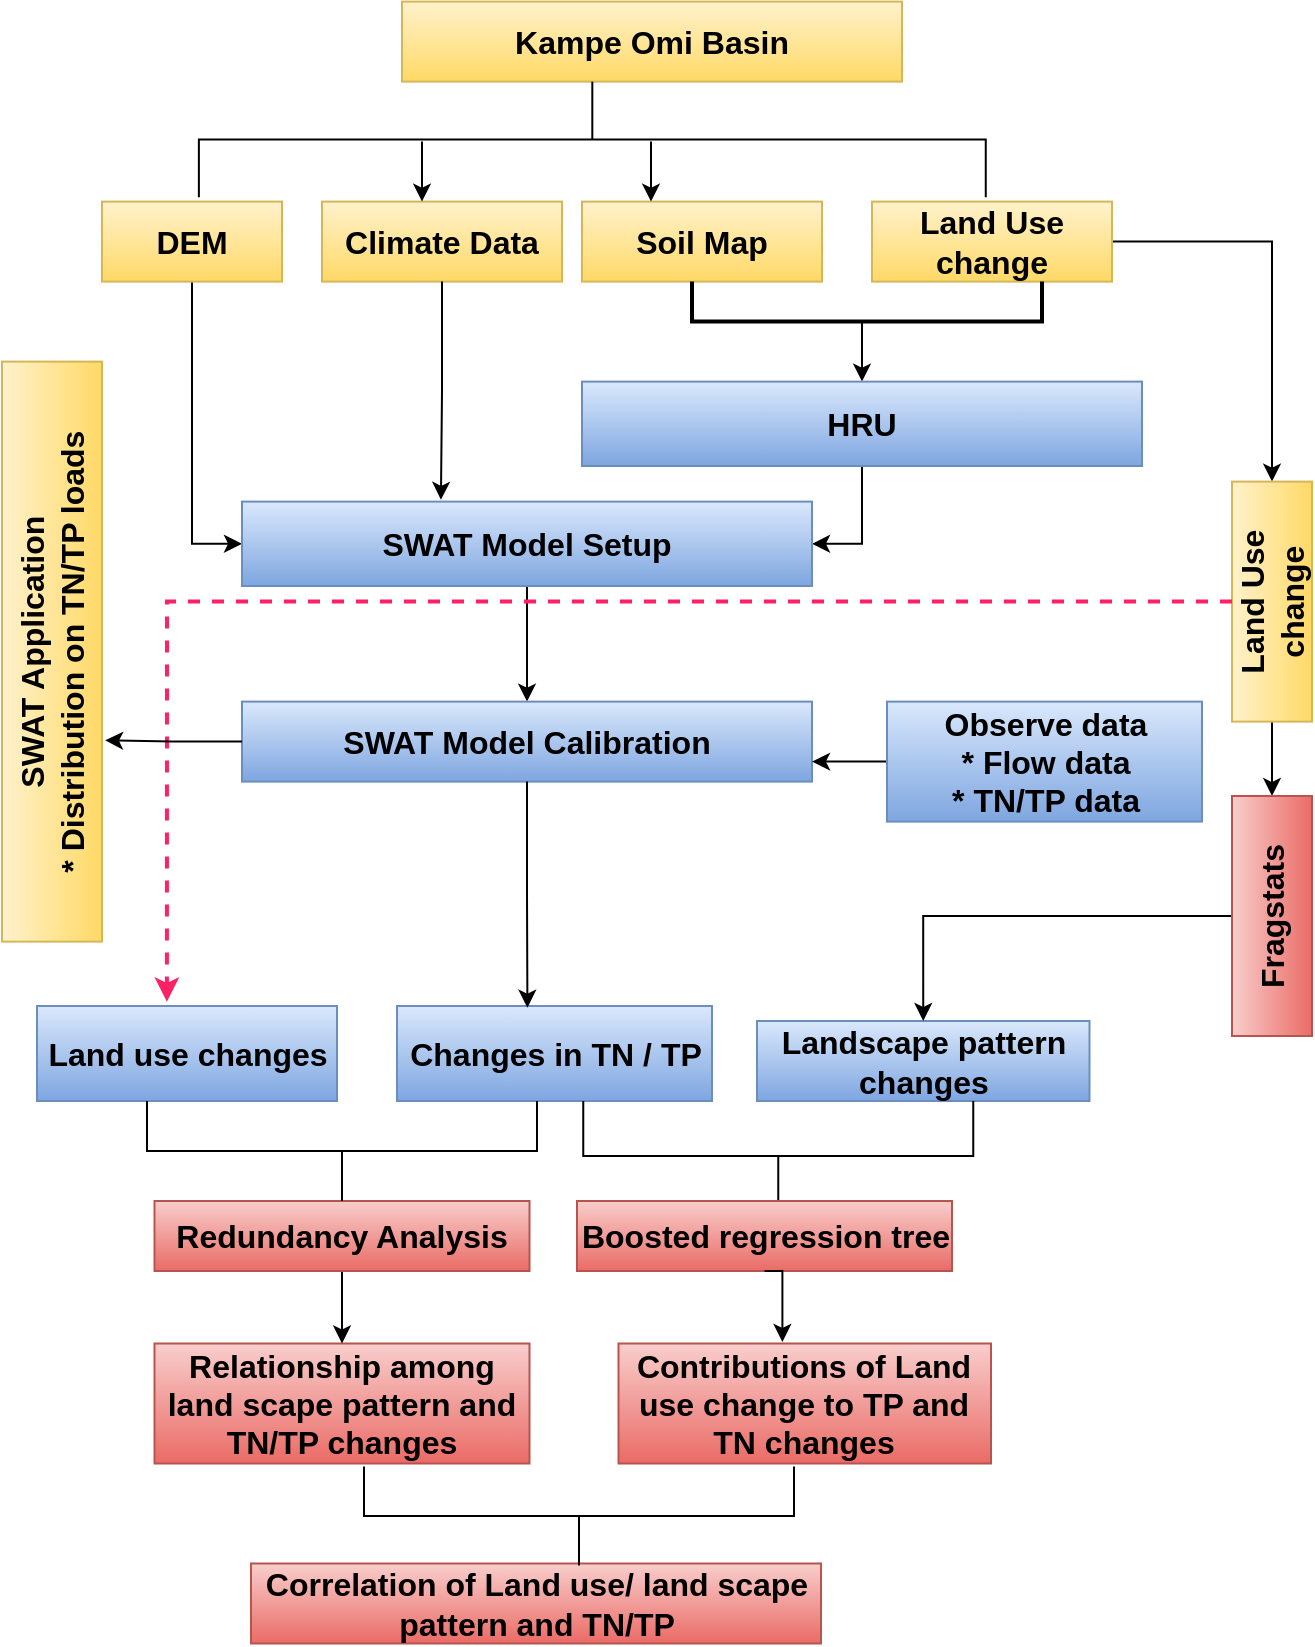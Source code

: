 <mxfile version="24.6.5" type="github">
  <diagram name="Page-1" id="xCr4jfHSZQgWvx64Xa0q">
    <mxGraphModel dx="1032" dy="501" grid="1" gridSize="10" guides="1" tooltips="1" connect="1" arrows="1" fold="1" page="1" pageScale="1" pageWidth="827" pageHeight="1169" math="0" shadow="0">
      <root>
        <mxCell id="0" />
        <mxCell id="1" parent="0" />
        <mxCell id="5VXCas5b-K14pC_EHum4-22" style="edgeStyle=orthogonalEdgeStyle;rounded=0;orthogonalLoop=1;jettySize=auto;html=1;exitX=0.5;exitY=1;exitDx=0;exitDy=0;entryX=0;entryY=0.5;entryDx=0;entryDy=0;" edge="1" parent="1" source="5VXCas5b-K14pC_EHum4-1" target="5VXCas5b-K14pC_EHum4-20">
          <mxGeometry relative="1" as="geometry" />
        </mxCell>
        <mxCell id="5VXCas5b-K14pC_EHum4-1" value="&lt;font style=&quot;font-size: 16px;&quot;&gt;&lt;b&gt;DEM&lt;/b&gt;&lt;/font&gt;" style="rounded=0;whiteSpace=wrap;html=1;fillColor=#fff2cc;gradientColor=#ffd966;strokeColor=#d6b656;" vertex="1" parent="1">
          <mxGeometry x="130" y="247.81" width="90" height="40" as="geometry" />
        </mxCell>
        <mxCell id="5VXCas5b-K14pC_EHum4-2" value="&lt;font style=&quot;font-size: 16px;&quot;&gt;&lt;b style=&quot;&quot;&gt;Climate Data&lt;/b&gt;&lt;/font&gt;" style="rounded=0;whiteSpace=wrap;html=1;fillColor=#fff2cc;gradientColor=#ffd966;strokeColor=#d6b656;" vertex="1" parent="1">
          <mxGeometry x="240" y="247.81" width="120" height="40" as="geometry" />
        </mxCell>
        <mxCell id="5VXCas5b-K14pC_EHum4-3" value="&lt;font style=&quot;font-size: 16px;&quot;&gt;&lt;b&gt;Soil Map&lt;/b&gt;&lt;/font&gt;" style="rounded=0;whiteSpace=wrap;html=1;fillColor=#fff2cc;gradientColor=#ffd966;strokeColor=#d6b656;" vertex="1" parent="1">
          <mxGeometry x="370" y="247.81" width="120" height="40" as="geometry" />
        </mxCell>
        <mxCell id="5VXCas5b-K14pC_EHum4-62" style="edgeStyle=orthogonalEdgeStyle;rounded=0;orthogonalLoop=1;jettySize=auto;html=1;exitX=1;exitY=0.5;exitDx=0;exitDy=0;entryX=1;entryY=0.5;entryDx=0;entryDy=0;" edge="1" parent="1" source="5VXCas5b-K14pC_EHum4-4" target="5VXCas5b-K14pC_EHum4-57">
          <mxGeometry relative="1" as="geometry" />
        </mxCell>
        <mxCell id="5VXCas5b-K14pC_EHum4-4" value="&lt;span style=&quot;font-size: 16px;&quot;&gt;&lt;b&gt;Land Use change&lt;/b&gt;&lt;/span&gt;" style="rounded=0;whiteSpace=wrap;html=1;fillColor=#fff2cc;gradientColor=#ffd966;strokeColor=#d6b656;" vertex="1" parent="1">
          <mxGeometry x="515" y="247.81" width="120" height="40" as="geometry" />
        </mxCell>
        <mxCell id="5VXCas5b-K14pC_EHum4-19" style="edgeStyle=orthogonalEdgeStyle;rounded=0;orthogonalLoop=1;jettySize=auto;html=1;exitX=0;exitY=0.5;exitDx=0;exitDy=0;exitPerimeter=0;entryX=0.5;entryY=0;entryDx=0;entryDy=0;" edge="1" parent="1" source="5VXCas5b-K14pC_EHum4-5" target="5VXCas5b-K14pC_EHum4-7">
          <mxGeometry relative="1" as="geometry" />
        </mxCell>
        <mxCell id="5VXCas5b-K14pC_EHum4-5" value="" style="strokeWidth=2;html=1;shape=mxgraph.flowchart.annotation_1;align=left;pointerEvents=1;rotation=-90;" vertex="1" parent="1">
          <mxGeometry x="502.5" y="210.31" width="20" height="175" as="geometry" />
        </mxCell>
        <mxCell id="5VXCas5b-K14pC_EHum4-23" style="edgeStyle=orthogonalEdgeStyle;rounded=0;orthogonalLoop=1;jettySize=auto;html=1;exitX=0.5;exitY=1;exitDx=0;exitDy=0;entryX=1;entryY=0.5;entryDx=0;entryDy=0;" edge="1" parent="1" source="5VXCas5b-K14pC_EHum4-7" target="5VXCas5b-K14pC_EHum4-20">
          <mxGeometry relative="1" as="geometry" />
        </mxCell>
        <mxCell id="5VXCas5b-K14pC_EHum4-7" value="&lt;span style=&quot;font-size: 16px;&quot;&gt;&lt;b&gt;HRU&lt;/b&gt;&lt;/span&gt;" style="rounded=0;whiteSpace=wrap;html=1;fillColor=#dae8fc;gradientColor=#7ea6e0;strokeColor=#6c8ebf;" vertex="1" parent="1">
          <mxGeometry x="370" y="337.81" width="280" height="42.19" as="geometry" />
        </mxCell>
        <mxCell id="5VXCas5b-K14pC_EHum4-8" value="&lt;font style=&quot;font-size: 16px;&quot;&gt;&lt;b&gt;Kampe Omi Basin&lt;/b&gt;&lt;/font&gt;" style="rounded=0;whiteSpace=wrap;html=1;fillColor=#fff2cc;strokeColor=#d6b656;gradientColor=#ffd966;" vertex="1" parent="1">
          <mxGeometry x="280" y="147.81" width="250" height="40" as="geometry" />
        </mxCell>
        <mxCell id="5VXCas5b-K14pC_EHum4-13" value="" style="strokeWidth=1;html=1;shape=mxgraph.flowchart.annotation_2;align=left;labelPosition=right;pointerEvents=1;rotation=90;" vertex="1" parent="1">
          <mxGeometry x="346.26" y="20" width="57.8" height="393.44" as="geometry" />
        </mxCell>
        <mxCell id="5VXCas5b-K14pC_EHum4-14" value="" style="endArrow=classic;html=1;rounded=0;" edge="1" parent="1">
          <mxGeometry width="50" height="50" relative="1" as="geometry">
            <mxPoint x="290" y="217.81" as="sourcePoint" />
            <mxPoint x="290" y="247.81" as="targetPoint" />
          </mxGeometry>
        </mxCell>
        <mxCell id="5VXCas5b-K14pC_EHum4-18" value="" style="endArrow=classic;html=1;rounded=0;" edge="1" parent="1">
          <mxGeometry width="50" height="50" relative="1" as="geometry">
            <mxPoint x="404.5" y="217.81" as="sourcePoint" />
            <mxPoint x="404.5" y="247.81" as="targetPoint" />
          </mxGeometry>
        </mxCell>
        <mxCell id="5VXCas5b-K14pC_EHum4-25" style="edgeStyle=orthogonalEdgeStyle;rounded=0;orthogonalLoop=1;jettySize=auto;html=1;exitX=0.5;exitY=1;exitDx=0;exitDy=0;" edge="1" parent="1" source="5VXCas5b-K14pC_EHum4-20" target="5VXCas5b-K14pC_EHum4-24">
          <mxGeometry relative="1" as="geometry" />
        </mxCell>
        <mxCell id="5VXCas5b-K14pC_EHum4-20" value="&lt;font style=&quot;font-size: 16px;&quot;&gt;&lt;b&gt;SWAT Model Setup&lt;/b&gt;&lt;/font&gt;" style="rounded=0;whiteSpace=wrap;html=1;fillColor=#dae8fc;gradientColor=#7ea6e0;strokeColor=#6c8ebf;" vertex="1" parent="1">
          <mxGeometry x="200" y="397.81" width="285" height="42.19" as="geometry" />
        </mxCell>
        <mxCell id="5VXCas5b-K14pC_EHum4-21" style="edgeStyle=orthogonalEdgeStyle;rounded=0;orthogonalLoop=1;jettySize=auto;html=1;exitX=0.5;exitY=1;exitDx=0;exitDy=0;entryX=0.349;entryY=-0.022;entryDx=0;entryDy=0;entryPerimeter=0;" edge="1" parent="1" source="5VXCas5b-K14pC_EHum4-2" target="5VXCas5b-K14pC_EHum4-20">
          <mxGeometry relative="1" as="geometry" />
        </mxCell>
        <mxCell id="5VXCas5b-K14pC_EHum4-24" value="&lt;font style=&quot;font-size: 16px;&quot;&gt;&lt;b&gt;SWAT Model Calibration&lt;/b&gt;&lt;/font&gt;" style="rounded=0;whiteSpace=wrap;html=1;fillColor=#dae8fc;gradientColor=#7ea6e0;strokeColor=#6c8ebf;" vertex="1" parent="1">
          <mxGeometry x="200" y="497.81" width="285" height="40" as="geometry" />
        </mxCell>
        <mxCell id="5VXCas5b-K14pC_EHum4-26" value="&lt;font style=&quot;font-size: 16px;&quot;&gt;&lt;b style=&quot;&quot;&gt;SWAT Application&lt;/b&gt;&lt;/font&gt;&lt;div&gt;&lt;font size=&quot;3&quot;&gt;&lt;b&gt;* Distribution on TN/TP loads&lt;/b&gt;&lt;/font&gt;&lt;/div&gt;" style="rounded=0;whiteSpace=wrap;html=1;rotation=-90;fillColor=#fff2cc;gradientColor=#ffd966;strokeColor=#d6b656;" vertex="1" parent="1">
          <mxGeometry x="-40" y="447.81" width="290" height="50" as="geometry" />
        </mxCell>
        <mxCell id="5VXCas5b-K14pC_EHum4-30" style="edgeStyle=orthogonalEdgeStyle;rounded=0;orthogonalLoop=1;jettySize=auto;html=1;exitX=0;exitY=0.5;exitDx=0;exitDy=0;entryX=1;entryY=0.75;entryDx=0;entryDy=0;" edge="1" parent="1" source="5VXCas5b-K14pC_EHum4-28" target="5VXCas5b-K14pC_EHum4-24">
          <mxGeometry relative="1" as="geometry" />
        </mxCell>
        <mxCell id="5VXCas5b-K14pC_EHum4-28" value="&lt;font style=&quot;font-size: 16px;&quot;&gt;&lt;b&gt;Observe data&lt;/b&gt;&lt;/font&gt;&lt;div&gt;&lt;font size=&quot;3&quot;&gt;&lt;b&gt;* Flow data&lt;/b&gt;&lt;/font&gt;&lt;/div&gt;&lt;div&gt;&lt;font size=&quot;3&quot;&gt;&lt;b&gt;* TN/TP data&lt;/b&gt;&lt;/font&gt;&lt;/div&gt;" style="rounded=0;whiteSpace=wrap;html=1;fillColor=#dae8fc;gradientColor=#7ea6e0;strokeColor=#6c8ebf;" vertex="1" parent="1">
          <mxGeometry x="522.5" y="497.81" width="157.5" height="60" as="geometry" />
        </mxCell>
        <mxCell id="5VXCas5b-K14pC_EHum4-47" value="&lt;span style=&quot;font-size: 16px;&quot;&gt;&lt;b&gt;Land use changes&lt;/b&gt;&lt;/span&gt;" style="rounded=0;whiteSpace=wrap;html=1;rotation=0;fillColor=#dae8fc;gradientColor=#7ea6e0;strokeColor=#6c8ebf;" vertex="1" parent="1">
          <mxGeometry x="97.5" y="650" width="150" height="47.5" as="geometry" />
        </mxCell>
        <mxCell id="5VXCas5b-K14pC_EHum4-48" value="&lt;span style=&quot;font-size: 16px;&quot;&gt;&lt;b&gt;Landscape pattern changes&lt;/b&gt;&lt;/span&gt;" style="rounded=0;whiteSpace=wrap;html=1;rotation=0;fillColor=#dae8fc;gradientColor=#7ea6e0;strokeColor=#6c8ebf;" vertex="1" parent="1">
          <mxGeometry x="457.5" y="657.5" width="166.25" height="40" as="geometry" />
        </mxCell>
        <mxCell id="5VXCas5b-K14pC_EHum4-49" value="&lt;span style=&quot;font-size: 16px;&quot;&gt;&lt;b&gt;Correlation of Land use/ land scape pattern and TN/TP&lt;/b&gt;&lt;/span&gt;" style="rounded=0;whiteSpace=wrap;html=1;fillColor=#f8cecc;strokeColor=#b85450;gradientColor=#ea6b66;" vertex="1" parent="1">
          <mxGeometry x="204.5" y="928.75" width="285" height="40" as="geometry" />
        </mxCell>
        <mxCell id="5VXCas5b-K14pC_EHum4-50" value="&lt;font style=&quot;font-size: 16px;&quot;&gt;&lt;b style=&quot;&quot;&gt;Relationship among land scape pattern and TN/TP changes&lt;/b&gt;&lt;/font&gt;" style="rounded=0;whiteSpace=wrap;html=1;fillColor=#f8cecc;gradientColor=#ea6b66;strokeColor=#b85450;" vertex="1" parent="1">
          <mxGeometry x="156.25" y="818.75" width="187.5" height="60" as="geometry" />
        </mxCell>
        <mxCell id="5VXCas5b-K14pC_EHum4-51" value="&lt;span style=&quot;font-size: 16px;&quot;&gt;&lt;b&gt;Contributions of Land use change to TP and TN changes&lt;/b&gt;&lt;/span&gt;" style="rounded=0;whiteSpace=wrap;html=1;fillColor=#f8cecc;gradientColor=#ea6b66;strokeColor=#b85450;" vertex="1" parent="1">
          <mxGeometry x="388.25" y="818.75" width="186.25" height="60" as="geometry" />
        </mxCell>
        <mxCell id="5VXCas5b-K14pC_EHum4-52" value="" style="strokeWidth=1;html=1;shape=mxgraph.flowchart.annotation_2;align=left;labelPosition=right;pointerEvents=1;rotation=-90;" vertex="1" parent="1">
          <mxGeometry x="343.75" y="797.5" width="49.5" height="215" as="geometry" />
        </mxCell>
        <mxCell id="5VXCas5b-K14pC_EHum4-69" style="edgeStyle=orthogonalEdgeStyle;rounded=0;orthogonalLoop=1;jettySize=auto;html=1;exitX=0.5;exitY=1;exitDx=0;exitDy=0;entryX=0.5;entryY=0;entryDx=0;entryDy=0;" edge="1" parent="1" source="5VXCas5b-K14pC_EHum4-53" target="5VXCas5b-K14pC_EHum4-50">
          <mxGeometry relative="1" as="geometry" />
        </mxCell>
        <mxCell id="5VXCas5b-K14pC_EHum4-53" value="&lt;span style=&quot;font-size: 16px;&quot;&gt;&lt;b&gt;Redundancy Analysis&lt;/b&gt;&lt;/span&gt;" style="rounded=0;whiteSpace=wrap;html=1;fillColor=#f8cecc;strokeColor=#b85450;gradientColor=#ea6b66;" vertex="1" parent="1">
          <mxGeometry x="156.25" y="747.5" width="187.5" height="35" as="geometry" />
        </mxCell>
        <mxCell id="5VXCas5b-K14pC_EHum4-55" value="&lt;span style=&quot;font-size: 16px;&quot;&gt;&lt;b&gt;Changes in TN / TP&lt;/b&gt;&lt;/span&gt;" style="rounded=0;whiteSpace=wrap;html=1;fillColor=#dae8fc;gradientColor=#7ea6e0;strokeColor=#6c8ebf;" vertex="1" parent="1">
          <mxGeometry x="277.5" y="650" width="157.5" height="47.5" as="geometry" />
        </mxCell>
        <mxCell id="5VXCas5b-K14pC_EHum4-60" style="edgeStyle=orthogonalEdgeStyle;rounded=0;orthogonalLoop=1;jettySize=auto;html=1;exitX=0;exitY=0.5;exitDx=0;exitDy=0;entryX=1;entryY=0.5;entryDx=0;entryDy=0;" edge="1" parent="1" source="5VXCas5b-K14pC_EHum4-57" target="5VXCas5b-K14pC_EHum4-58">
          <mxGeometry relative="1" as="geometry" />
        </mxCell>
        <mxCell id="5VXCas5b-K14pC_EHum4-57" value="&lt;span style=&quot;font-size: 16px;&quot;&gt;&lt;b&gt;Land Use change&lt;/b&gt;&lt;/span&gt;" style="rounded=0;whiteSpace=wrap;html=1;rotation=-90;fillColor=#fff2cc;gradientColor=#ffd966;strokeColor=#d6b656;" vertex="1" parent="1">
          <mxGeometry x="655" y="427.81" width="120" height="40" as="geometry" />
        </mxCell>
        <mxCell id="5VXCas5b-K14pC_EHum4-72" style="edgeStyle=orthogonalEdgeStyle;rounded=0;orthogonalLoop=1;jettySize=auto;html=1;entryX=0.5;entryY=0;entryDx=0;entryDy=0;" edge="1" parent="1" source="5VXCas5b-K14pC_EHum4-58" target="5VXCas5b-K14pC_EHum4-48">
          <mxGeometry relative="1" as="geometry" />
        </mxCell>
        <mxCell id="5VXCas5b-K14pC_EHum4-58" value="&lt;span style=&quot;font-size: 16px;&quot;&gt;&lt;b&gt;Fragstats&lt;/b&gt;&lt;/span&gt;" style="rounded=0;whiteSpace=wrap;html=1;rotation=-90;fillColor=#f8cecc;gradientColor=#ea6b66;strokeColor=#b85450;" vertex="1" parent="1">
          <mxGeometry x="655" y="585" width="120" height="40" as="geometry" />
        </mxCell>
        <mxCell id="5VXCas5b-K14pC_EHum4-64" style="edgeStyle=orthogonalEdgeStyle;rounded=0;orthogonalLoop=1;jettySize=auto;html=1;exitX=0.5;exitY=0;exitDx=0;exitDy=0;entryX=0.433;entryY=-0.044;entryDx=0;entryDy=0;entryPerimeter=0;dashed=1;strokeColor=#FF2164;strokeWidth=2;" edge="1" parent="1" source="5VXCas5b-K14pC_EHum4-57" target="5VXCas5b-K14pC_EHum4-47">
          <mxGeometry relative="1" as="geometry" />
        </mxCell>
        <mxCell id="5VXCas5b-K14pC_EHum4-65" value="" style="strokeWidth=1;html=1;shape=mxgraph.flowchart.annotation_2;align=left;labelPosition=right;pointerEvents=1;rotation=-90;" vertex="1" parent="1">
          <mxGeometry x="225" y="625" width="50" height="195" as="geometry" />
        </mxCell>
        <mxCell id="5VXCas5b-K14pC_EHum4-66" value="" style="strokeWidth=1;html=1;shape=mxgraph.flowchart.annotation_2;align=left;labelPosition=right;pointerEvents=1;rotation=-90;" vertex="1" parent="1">
          <mxGeometry x="440.63" y="627.5" width="55" height="195" as="geometry" />
        </mxCell>
        <mxCell id="5VXCas5b-K14pC_EHum4-67" value="&lt;span style=&quot;font-size: 16px;&quot;&gt;&lt;b&gt;Boosted regression tree&lt;/b&gt;&lt;/span&gt;" style="rounded=0;whiteSpace=wrap;html=1;fillColor=#f8cecc;strokeColor=#b85450;gradientColor=#ea6b66;" vertex="1" parent="1">
          <mxGeometry x="367.5" y="747.5" width="187.5" height="35" as="geometry" />
        </mxCell>
        <mxCell id="5VXCas5b-K14pC_EHum4-68" style="edgeStyle=orthogonalEdgeStyle;rounded=0;orthogonalLoop=1;jettySize=auto;html=1;exitX=0.5;exitY=1;exitDx=0;exitDy=0;entryX=0.44;entryY=-0.013;entryDx=0;entryDy=0;entryPerimeter=0;" edge="1" parent="1" source="5VXCas5b-K14pC_EHum4-67" target="5VXCas5b-K14pC_EHum4-51">
          <mxGeometry relative="1" as="geometry" />
        </mxCell>
        <mxCell id="5VXCas5b-K14pC_EHum4-73" style="edgeStyle=orthogonalEdgeStyle;rounded=0;orthogonalLoop=1;jettySize=auto;html=1;exitX=0.5;exitY=1;exitDx=0;exitDy=0;entryX=0.414;entryY=0.018;entryDx=0;entryDy=0;entryPerimeter=0;" edge="1" parent="1" source="5VXCas5b-K14pC_EHum4-24" target="5VXCas5b-K14pC_EHum4-55">
          <mxGeometry relative="1" as="geometry" />
        </mxCell>
        <mxCell id="5VXCas5b-K14pC_EHum4-74" style="edgeStyle=orthogonalEdgeStyle;rounded=0;orthogonalLoop=1;jettySize=auto;html=1;exitX=0;exitY=0.5;exitDx=0;exitDy=0;entryX=0.347;entryY=1.031;entryDx=0;entryDy=0;entryPerimeter=0;" edge="1" parent="1" source="5VXCas5b-K14pC_EHum4-24" target="5VXCas5b-K14pC_EHum4-26">
          <mxGeometry relative="1" as="geometry" />
        </mxCell>
      </root>
    </mxGraphModel>
  </diagram>
</mxfile>
